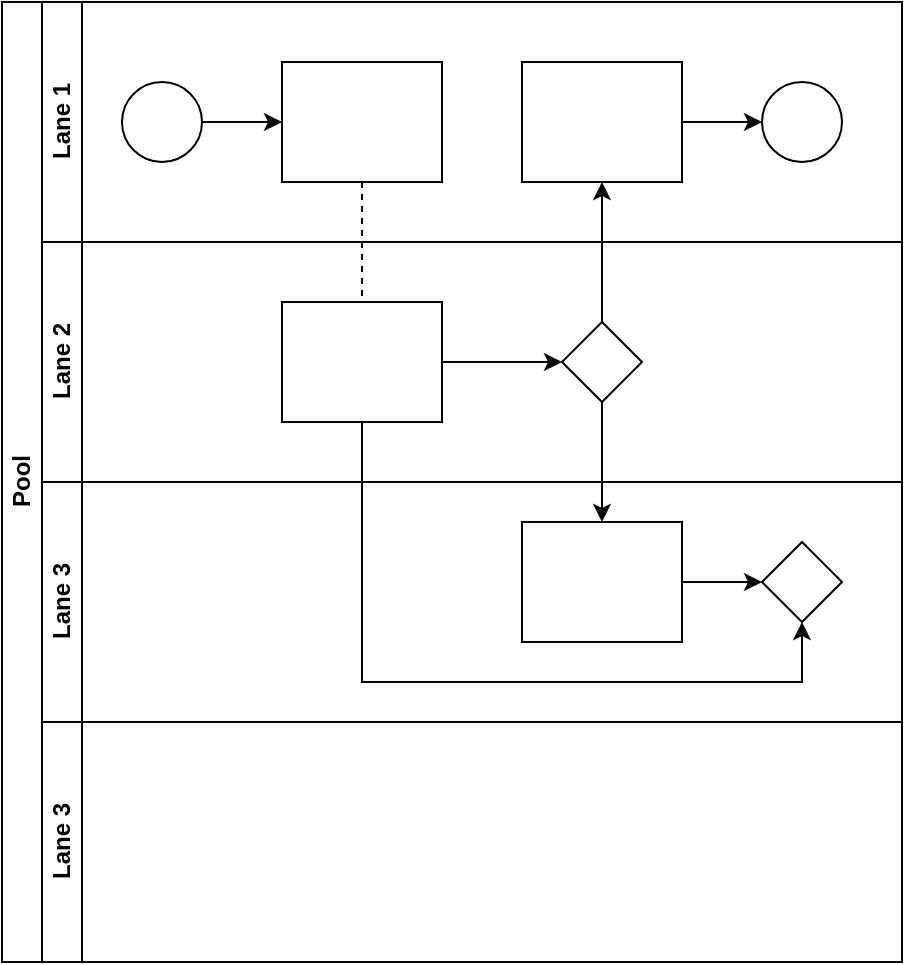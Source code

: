 <mxfile version="14.9.6" type="github" pages="2">
  <diagram id="prtHgNgQTEPvFCAcTncT" name="Swimlane">
    <mxGraphModel dx="982" dy="528" grid="1" gridSize="10" guides="1" tooltips="1" connect="1" arrows="1" fold="1" page="1" pageScale="1" pageWidth="827" pageHeight="1169" math="0" shadow="0">
      <root>
        <mxCell id="0" />
        <mxCell id="1" parent="0" />
        <mxCell id="dNxyNK7c78bLwvsdeMH5-19" value="Pool" style="swimlane;html=1;childLayout=stackLayout;resizeParent=1;resizeParentMax=0;horizontal=0;startSize=20;horizontalStack=0;" parent="1" vertex="1">
          <mxGeometry x="120" y="50" width="450" height="480" as="geometry">
            <mxRectangle x="120" y="120" width="30" height="50" as="alternateBounds" />
          </mxGeometry>
        </mxCell>
        <mxCell id="AjimQZHdjwbtfHS5Qund-1" value="Lane 3" style="swimlane;html=1;startSize=20;horizontal=0;" vertex="1" parent="1">
          <mxGeometry x="140" y="410" width="430" height="120" as="geometry">
            <mxRectangle x="20" y="240" width="430" height="20" as="alternateBounds" />
          </mxGeometry>
        </mxCell>
        <mxCell id="AjimQZHdjwbtfHS5Qund-2" value="" style="edgeStyle=orthogonalEdgeStyle;rounded=0;orthogonalLoop=1;jettySize=auto;html=1;endArrow=classic;endFill=1;" edge="1" parent="AjimQZHdjwbtfHS5Qund-1" target="AjimQZHdjwbtfHS5Qund-4">
          <mxGeometry relative="1" as="geometry">
            <mxPoint x="320" y="50" as="sourcePoint" />
          </mxGeometry>
        </mxCell>
        <mxCell id="dNxyNK7c78bLwvsdeMH5-22" value="Lane 3" style="swimlane;html=1;startSize=20;horizontal=0;" parent="1" vertex="1">
          <mxGeometry x="140" y="290" width="430" height="120" as="geometry">
            <mxRectangle x="20" y="240" width="430" height="20" as="alternateBounds" />
          </mxGeometry>
        </mxCell>
        <mxCell id="dNxyNK7c78bLwvsdeMH5-37" value="" style="edgeStyle=orthogonalEdgeStyle;rounded=0;orthogonalLoop=1;jettySize=auto;html=1;endArrow=classic;endFill=1;" parent="dNxyNK7c78bLwvsdeMH5-22" source="dNxyNK7c78bLwvsdeMH5-34" target="dNxyNK7c78bLwvsdeMH5-36" edge="1">
          <mxGeometry relative="1" as="geometry" />
        </mxCell>
        <mxCell id="dNxyNK7c78bLwvsdeMH5-34" value="" style="rounded=0;whiteSpace=wrap;html=1;fontFamily=Helvetica;fontSize=12;fontColor=#000000;align=center;" parent="dNxyNK7c78bLwvsdeMH5-22" vertex="1">
          <mxGeometry x="240" y="20" width="80" height="60" as="geometry" />
        </mxCell>
        <mxCell id="dNxyNK7c78bLwvsdeMH5-36" value="" style="rhombus;whiteSpace=wrap;html=1;fontFamily=Helvetica;fontSize=12;fontColor=#000000;align=center;" parent="dNxyNK7c78bLwvsdeMH5-22" vertex="1">
          <mxGeometry x="360" y="30" width="40" height="40" as="geometry" />
        </mxCell>
        <mxCell id="dNxyNK7c78bLwvsdeMH5-35" style="edgeStyle=orthogonalEdgeStyle;rounded=0;orthogonalLoop=1;jettySize=auto;html=1;endArrow=classic;endFill=1;" parent="1" source="dNxyNK7c78bLwvsdeMH5-28" target="dNxyNK7c78bLwvsdeMH5-34" edge="1">
          <mxGeometry relative="1" as="geometry" />
        </mxCell>
        <mxCell id="dNxyNK7c78bLwvsdeMH5-38" style="edgeStyle=orthogonalEdgeStyle;rounded=0;orthogonalLoop=1;jettySize=auto;html=1;endArrow=classic;endFill=1;" parent="1" source="dNxyNK7c78bLwvsdeMH5-26" target="dNxyNK7c78bLwvsdeMH5-36" edge="1">
          <mxGeometry relative="1" as="geometry">
            <Array as="points">
              <mxPoint x="300" y="390" />
              <mxPoint x="520" y="390" />
            </Array>
          </mxGeometry>
        </mxCell>
        <mxCell id="dNxyNK7c78bLwvsdeMH5-21" value="Lane 2" style="swimlane;html=1;startSize=20;horizontal=0;" parent="1" vertex="1">
          <mxGeometry x="140" y="170" width="430" height="120" as="geometry" />
        </mxCell>
        <mxCell id="dNxyNK7c78bLwvsdeMH5-29" value="" style="edgeStyle=orthogonalEdgeStyle;rounded=0;orthogonalLoop=1;jettySize=auto;html=1;endArrow=classic;endFill=1;" parent="dNxyNK7c78bLwvsdeMH5-21" source="dNxyNK7c78bLwvsdeMH5-26" target="dNxyNK7c78bLwvsdeMH5-28" edge="1">
          <mxGeometry relative="1" as="geometry" />
        </mxCell>
        <mxCell id="dNxyNK7c78bLwvsdeMH5-26" value="" style="rounded=0;whiteSpace=wrap;html=1;fontFamily=Helvetica;fontSize=12;fontColor=#000000;align=center;" parent="dNxyNK7c78bLwvsdeMH5-21" vertex="1">
          <mxGeometry x="120" y="30" width="80" height="60" as="geometry" />
        </mxCell>
        <mxCell id="dNxyNK7c78bLwvsdeMH5-28" value="" style="rhombus;whiteSpace=wrap;html=1;fontFamily=Helvetica;fontSize=12;fontColor=#000000;align=center;" parent="dNxyNK7c78bLwvsdeMH5-21" vertex="1">
          <mxGeometry x="260" y="40" width="40" height="40" as="geometry" />
        </mxCell>
        <mxCell id="dNxyNK7c78bLwvsdeMH5-27" value="" style="edgeStyle=orthogonalEdgeStyle;rounded=0;orthogonalLoop=1;jettySize=auto;html=1;dashed=1;endArrow=none;endFill=0;" parent="1" source="dNxyNK7c78bLwvsdeMH5-24" target="dNxyNK7c78bLwvsdeMH5-26" edge="1">
          <mxGeometry relative="1" as="geometry" />
        </mxCell>
        <mxCell id="dNxyNK7c78bLwvsdeMH5-31" style="edgeStyle=orthogonalEdgeStyle;rounded=0;orthogonalLoop=1;jettySize=auto;html=1;endArrow=classic;endFill=1;" parent="1" source="dNxyNK7c78bLwvsdeMH5-28" target="dNxyNK7c78bLwvsdeMH5-30" edge="1">
          <mxGeometry relative="1" as="geometry" />
        </mxCell>
        <mxCell id="dNxyNK7c78bLwvsdeMH5-20" value="Lane 1" style="swimlane;html=1;startSize=20;horizontal=0;" parent="1" vertex="1">
          <mxGeometry x="140" y="50" width="430" height="120" as="geometry" />
        </mxCell>
        <mxCell id="dNxyNK7c78bLwvsdeMH5-25" value="" style="edgeStyle=orthogonalEdgeStyle;rounded=0;orthogonalLoop=1;jettySize=auto;html=1;" parent="dNxyNK7c78bLwvsdeMH5-20" source="dNxyNK7c78bLwvsdeMH5-23" target="dNxyNK7c78bLwvsdeMH5-24" edge="1">
          <mxGeometry relative="1" as="geometry" />
        </mxCell>
        <mxCell id="dNxyNK7c78bLwvsdeMH5-23" value="" style="ellipse;whiteSpace=wrap;html=1;" parent="dNxyNK7c78bLwvsdeMH5-20" vertex="1">
          <mxGeometry x="40" y="40" width="40" height="40" as="geometry" />
        </mxCell>
        <mxCell id="dNxyNK7c78bLwvsdeMH5-24" value="" style="rounded=0;whiteSpace=wrap;html=1;fontFamily=Helvetica;fontSize=12;fontColor=#000000;align=center;" parent="dNxyNK7c78bLwvsdeMH5-20" vertex="1">
          <mxGeometry x="120" y="30" width="80" height="60" as="geometry" />
        </mxCell>
        <mxCell id="dNxyNK7c78bLwvsdeMH5-33" value="" style="edgeStyle=orthogonalEdgeStyle;rounded=0;orthogonalLoop=1;jettySize=auto;html=1;endArrow=classic;endFill=1;" parent="dNxyNK7c78bLwvsdeMH5-20" source="dNxyNK7c78bLwvsdeMH5-30" target="dNxyNK7c78bLwvsdeMH5-32" edge="1">
          <mxGeometry relative="1" as="geometry" />
        </mxCell>
        <mxCell id="dNxyNK7c78bLwvsdeMH5-30" value="" style="rounded=0;whiteSpace=wrap;html=1;fontFamily=Helvetica;fontSize=12;fontColor=#000000;align=center;" parent="dNxyNK7c78bLwvsdeMH5-20" vertex="1">
          <mxGeometry x="240" y="30" width="80" height="60" as="geometry" />
        </mxCell>
        <mxCell id="dNxyNK7c78bLwvsdeMH5-32" value="" style="ellipse;whiteSpace=wrap;html=1;" parent="dNxyNK7c78bLwvsdeMH5-20" vertex="1">
          <mxGeometry x="360" y="40" width="40" height="40" as="geometry" />
        </mxCell>
      </root>
    </mxGraphModel>
  </diagram>
  <diagram id="i7yhLScOtpyZzhRqdapV" name="Deploy">
    <mxGraphModel dx="1178" dy="633" grid="1" gridSize="10" guides="1" tooltips="1" connect="1" arrows="1" fold="1" page="1" pageScale="1" pageWidth="850" pageHeight="1100" math="0" shadow="0">
      <root>
        <mxCell id="Tc11T3u2_8zztxfcWjqa-0" />
        <mxCell id="Tc11T3u2_8zztxfcWjqa-1" parent="Tc11T3u2_8zztxfcWjqa-0" />
        <mxCell id="s0-KdRlC-c4lsEe1q4jc-0" value="" style="outlineConnect=0;verticalLabelPosition=bottom;verticalAlign=top;align=center;html=1;fontSize=12;fontStyle=0;aspect=fixed;pointerEvents=1;shape=mxgraph.aws4.traditional_server;strokeWidth=4;perimeterSpacing=1;shadow=0;fillColor=#000000;" vertex="1" parent="Tc11T3u2_8zztxfcWjqa-1">
          <mxGeometry x="145.93" y="170" width="46.15" height="80" as="geometry" />
        </mxCell>
        <mxCell id="s0-KdRlC-c4lsEe1q4jc-17" style="edgeStyle=orthogonalEdgeStyle;rounded=0;orthogonalLoop=1;jettySize=auto;html=1;entryX=0;entryY=0.5;entryDx=0;entryDy=0;" edge="1" parent="Tc11T3u2_8zztxfcWjqa-1" source="s0-KdRlC-c4lsEe1q4jc-1" target="s0-KdRlC-c4lsEe1q4jc-14">
          <mxGeometry relative="1" as="geometry" />
        </mxCell>
        <mxCell id="s0-KdRlC-c4lsEe1q4jc-1" value="" style="fontColor=#0066CC;verticalAlign=top;verticalLabelPosition=bottom;labelPosition=center;align=center;html=1;outlineConnect=0;fillColor=#CCCCCC;strokeColor=#6881B3;gradientColor=none;gradientDirection=north;strokeWidth=2;shape=mxgraph.networks.laptop;shadow=0;" vertex="1" parent="Tc11T3u2_8zztxfcWjqa-1">
          <mxGeometry x="252.08" y="30" width="100" height="55" as="geometry" />
        </mxCell>
        <mxCell id="s0-KdRlC-c4lsEe1q4jc-30" style="edgeStyle=orthogonalEdgeStyle;rounded=0;orthogonalLoop=1;jettySize=auto;html=1;" edge="1" parent="Tc11T3u2_8zztxfcWjqa-1" source="s0-KdRlC-c4lsEe1q4jc-4" target="s0-KdRlC-c4lsEe1q4jc-1">
          <mxGeometry relative="1" as="geometry">
            <mxPoint x="240" y="58" as="targetPoint" />
          </mxGeometry>
        </mxCell>
        <mxCell id="s0-KdRlC-c4lsEe1q4jc-4" value="" style="pointerEvents=1;shadow=0;dashed=0;html=1;strokeColor=none;fillColor=#505050;labelPosition=center;verticalLabelPosition=bottom;verticalAlign=top;outlineConnect=0;align=center;shape=mxgraph.office.concepts.folder;" vertex="1" parent="Tc11T3u2_8zztxfcWjqa-1">
          <mxGeometry x="158.07" y="35" width="50" height="45" as="geometry" />
        </mxCell>
        <mxCell id="s0-KdRlC-c4lsEe1q4jc-5" value="&lt;div&gt;Code Repository&lt;br&gt;&lt;/div&gt;" style="text;html=1;strokeColor=none;fillColor=none;align=center;verticalAlign=middle;whiteSpace=wrap;rounded=0;shadow=0;" vertex="1" parent="Tc11T3u2_8zztxfcWjqa-1">
          <mxGeometry x="128.07" y="92.5" width="110" height="20" as="geometry" />
        </mxCell>
        <mxCell id="s0-KdRlC-c4lsEe1q4jc-6" value="Dev Machine" style="text;html=1;strokeColor=none;fillColor=none;align=center;verticalAlign=middle;whiteSpace=wrap;rounded=0;shadow=0;" vertex="1" parent="Tc11T3u2_8zztxfcWjqa-1">
          <mxGeometry x="264.58" y="92.5" width="75" height="20" as="geometry" />
        </mxCell>
        <mxCell id="s0-KdRlC-c4lsEe1q4jc-11" value="psql server" style="text;html=1;strokeColor=none;fillColor=none;align=center;verticalAlign=middle;whiteSpace=wrap;rounded=0;shadow=0;" vertex="1" parent="Tc11T3u2_8zztxfcWjqa-1">
          <mxGeometry x="131.5" y="250" width="75" height="20" as="geometry" />
        </mxCell>
        <mxCell id="s0-KdRlC-c4lsEe1q4jc-14" value="" style="shape=image;html=1;verticalAlign=top;verticalLabelPosition=bottom;labelBackgroundColor=#ffffff;imageAspect=0;aspect=fixed;image=https://cdn0.iconfinder.com/data/icons/Filecons_dark/124/gzip.png;shadow=0;strokeWidth=4;fillColor=none;gradientColor=none;" vertex="1" parent="Tc11T3u2_8zztxfcWjqa-1">
          <mxGeometry x="390.43" y="22.5" width="70" height="70" as="geometry" />
        </mxCell>
        <mxCell id="s0-KdRlC-c4lsEe1q4jc-25" style="edgeStyle=orthogonalEdgeStyle;rounded=0;orthogonalLoop=1;jettySize=auto;html=1;exitX=0.5;exitY=1;exitDx=0;exitDy=0;" edge="1" parent="Tc11T3u2_8zztxfcWjqa-1" source="s0-KdRlC-c4lsEe1q4jc-16" target="s0-KdRlC-c4lsEe1q4jc-0">
          <mxGeometry relative="1" as="geometry" />
        </mxCell>
        <mxCell id="s0-KdRlC-c4lsEe1q4jc-26" style="edgeStyle=orthogonalEdgeStyle;rounded=0;orthogonalLoop=1;jettySize=auto;html=1;exitX=0.5;exitY=1;exitDx=0;exitDy=0;" edge="1" parent="Tc11T3u2_8zztxfcWjqa-1" source="s0-KdRlC-c4lsEe1q4jc-16" target="s0-KdRlC-c4lsEe1q4jc-18">
          <mxGeometry relative="1" as="geometry" />
        </mxCell>
        <mxCell id="s0-KdRlC-c4lsEe1q4jc-27" style="edgeStyle=orthogonalEdgeStyle;rounded=0;orthogonalLoop=1;jettySize=auto;html=1;exitX=0.5;exitY=1;exitDx=0;exitDy=0;" edge="1" parent="Tc11T3u2_8zztxfcWjqa-1" source="s0-KdRlC-c4lsEe1q4jc-16" target="s0-KdRlC-c4lsEe1q4jc-20">
          <mxGeometry relative="1" as="geometry" />
        </mxCell>
        <mxCell id="s0-KdRlC-c4lsEe1q4jc-28" style="edgeStyle=orthogonalEdgeStyle;rounded=0;orthogonalLoop=1;jettySize=auto;html=1;exitX=0.5;exitY=1;exitDx=0;exitDy=0;" edge="1" parent="Tc11T3u2_8zztxfcWjqa-1" source="s0-KdRlC-c4lsEe1q4jc-16" target="s0-KdRlC-c4lsEe1q4jc-22">
          <mxGeometry relative="1" as="geometry" />
        </mxCell>
        <mxCell id="s0-KdRlC-c4lsEe1q4jc-16" value="Distribution" style="text;html=1;strokeColor=none;fillColor=none;align=center;verticalAlign=middle;whiteSpace=wrap;rounded=0;shadow=0;" vertex="1" parent="Tc11T3u2_8zztxfcWjqa-1">
          <mxGeometry x="387.93" y="92.5" width="75" height="20" as="geometry" />
        </mxCell>
        <mxCell id="s0-KdRlC-c4lsEe1q4jc-18" value="" style="outlineConnect=0;verticalLabelPosition=bottom;verticalAlign=top;align=center;html=1;fontSize=12;fontStyle=0;aspect=fixed;pointerEvents=1;shape=mxgraph.aws4.traditional_server;strokeWidth=4;perimeterSpacing=1;shadow=0;fillColor=#000000;" vertex="1" parent="Tc11T3u2_8zztxfcWjqa-1">
          <mxGeometry x="225.93" y="170" width="46.15" height="80" as="geometry" />
        </mxCell>
        <mxCell id="s0-KdRlC-c4lsEe1q4jc-19" value="loader server" style="text;html=1;strokeColor=none;fillColor=none;align=center;verticalAlign=middle;whiteSpace=wrap;rounded=0;shadow=0;" vertex="1" parent="Tc11T3u2_8zztxfcWjqa-1">
          <mxGeometry x="211.5" y="250" width="75" height="20" as="geometry" />
        </mxCell>
        <mxCell id="s0-KdRlC-c4lsEe1q4jc-20" value="" style="outlineConnect=0;verticalLabelPosition=bottom;verticalAlign=top;align=center;html=1;fontSize=12;fontStyle=0;aspect=fixed;pointerEvents=1;shape=mxgraph.aws4.traditional_server;strokeWidth=4;perimeterSpacing=1;shadow=0;fillColor=#000000;" vertex="1" parent="Tc11T3u2_8zztxfcWjqa-1">
          <mxGeometry x="305.93" y="170" width="46.15" height="80" as="geometry" />
        </mxCell>
        <mxCell id="s0-KdRlC-c4lsEe1q4jc-21" value="api server" style="text;html=1;strokeColor=none;fillColor=none;align=center;verticalAlign=middle;whiteSpace=wrap;rounded=0;shadow=0;" vertex="1" parent="Tc11T3u2_8zztxfcWjqa-1">
          <mxGeometry x="291.5" y="250" width="75" height="20" as="geometry" />
        </mxCell>
        <mxCell id="s0-KdRlC-c4lsEe1q4jc-22" value="" style="outlineConnect=0;verticalLabelPosition=bottom;verticalAlign=top;align=center;html=1;fontSize=12;fontStyle=0;aspect=fixed;pointerEvents=1;shape=mxgraph.aws4.traditional_server;strokeWidth=4;perimeterSpacing=1;shadow=0;fillColor=#000000;" vertex="1" parent="Tc11T3u2_8zztxfcWjqa-1">
          <mxGeometry x="387.93" y="170" width="46.15" height="80" as="geometry" />
        </mxCell>
        <mxCell id="s0-KdRlC-c4lsEe1q4jc-23" value="trainer server" style="text;html=1;strokeColor=none;fillColor=none;align=center;verticalAlign=middle;whiteSpace=wrap;rounded=0;shadow=0;" vertex="1" parent="Tc11T3u2_8zztxfcWjqa-1">
          <mxGeometry x="373.5" y="250" width="75" height="20" as="geometry" />
        </mxCell>
      </root>
    </mxGraphModel>
  </diagram>
</mxfile>

